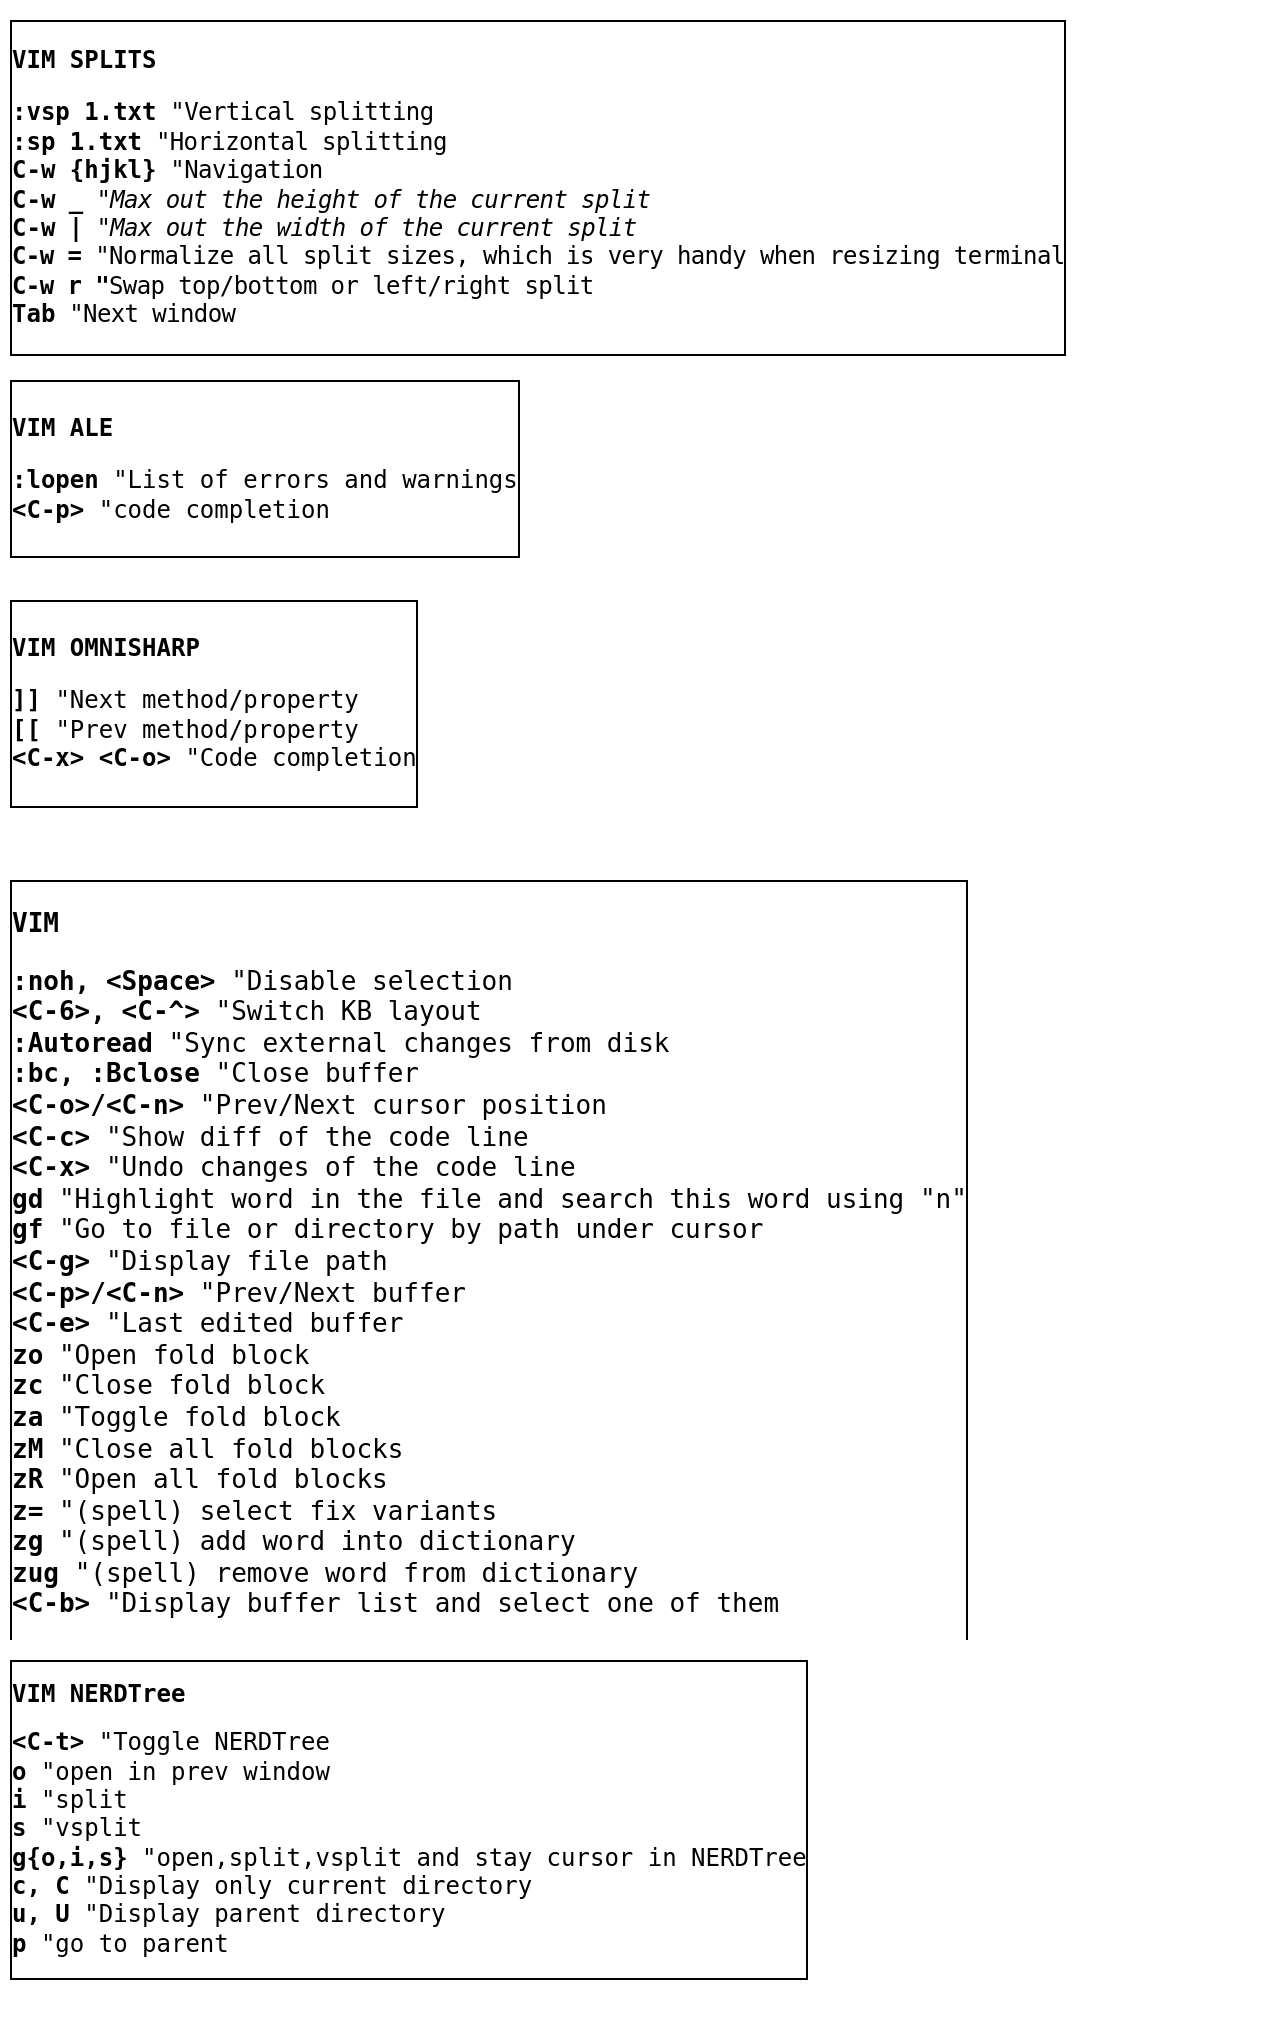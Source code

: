 <mxfile version="13.10.4" type="github">
  <diagram id="zsasw6si1hnA-dcXNO2p" name="Page-1">
    <mxGraphModel dx="990" dy="610" grid="1" gridSize="10" guides="1" tooltips="1" connect="1" arrows="1" fold="1" page="1" pageScale="1" pageWidth="827" pageHeight="1169" math="0" shadow="0">
      <root>
        <mxCell id="0" />
        <mxCell id="1" parent="0" />
        <mxCell id="ozXyOQtT3zi1J_VsEqZR-3" value="&lt;p&gt;&lt;font style=&quot;font-size: 12px&quot;&gt;&lt;b&gt;VIM SPLITS&lt;/b&gt;&lt;/font&gt;&lt;/p&gt;&lt;p&gt;&lt;b&gt;:vsp 1.txt&lt;/b&gt;&lt;span style=&quot;font-weight: normal ; letter-spacing: -0.3px&quot;&gt; &quot;Vertical splitting&lt;br&gt;&lt;/span&gt;&lt;b&gt;:sp 1.txt&lt;/b&gt;&lt;span style=&quot;letter-spacing: -0.3px ; font-weight: normal&quot;&gt; &quot;Horizontal splitting&lt;br&gt;&lt;/span&gt;&lt;b&gt;C-w {hjkl}&lt;/b&gt;&lt;span style=&quot;font-weight: 400 ; letter-spacing: -0.3px&quot;&gt; &quot;Navigation&lt;br&gt;&lt;/span&gt;&lt;b&gt;C-&lt;span class=&quot;p&quot; style=&quot;letter-spacing: -0.3px ; box-sizing: inherit&quot;&gt;w&lt;/span&gt;&lt;span style=&quot;letter-spacing: -0.3px&quot;&gt; _&lt;/span&gt;&lt;/b&gt;&lt;span style=&quot;letter-spacing: -0.3px&quot;&gt; &lt;/span&gt;&lt;span style=&quot;letter-spacing: -0.3px ; font-weight: 400&quot;&gt;&quot;&lt;/span&gt;&lt;i&gt;&lt;span style=&quot;font-weight: 400 ; letter-spacing: -0.3px&quot;&gt;Max out the height of the current split&lt;br&gt;&lt;/span&gt;&lt;/i&gt;&lt;b&gt;C-&lt;span class=&quot;p&quot; style=&quot;letter-spacing: -0.3px ; box-sizing: inherit&quot;&gt;w&lt;/span&gt;&lt;span style=&quot;letter-spacing: -0.3px&quot;&gt; &lt;/span&gt;&lt;span class=&quot;p&quot; style=&quot;letter-spacing: -0.3px ; box-sizing: inherit&quot;&gt;|&lt;/span&gt;&lt;/b&gt;&lt;span class=&quot;p&quot; style=&quot;letter-spacing: -0.3px ; font-weight: normal ; box-sizing: inherit&quot;&gt; &lt;/span&gt;&lt;span style=&quot;letter-spacing: -0.3px ; font-weight: 400&quot;&gt;&lt;i&gt;&quot;Max out the width of the current split&lt;br&gt;&lt;/i&gt;&lt;/span&gt;&lt;font style=&quot;letter-spacing: -0.3px ; font-size: 12px&quot;&gt;&lt;b&gt;C-&lt;span class=&quot;p&quot; style=&quot;box-sizing: inherit&quot;&gt;w&lt;/span&gt; &lt;span class=&quot;p&quot; style=&quot;box-sizing: inherit&quot;&gt;=&lt;/span&gt;&lt;/b&gt;&lt;span class=&quot;p&quot; style=&quot;box-sizing: inherit&quot;&gt; &lt;/span&gt;&lt;/font&gt;&lt;span style=&quot;letter-spacing: -0.3px&quot;&gt;&lt;span style=&quot;font-weight: normal&quot;&gt;&quot;Normalize all split sizes, which is very handy when resizing terminal&lt;/span&gt;&lt;span style=&quot;font-weight: 400&quot;&gt;&lt;br&gt;&lt;/span&gt;&lt;/span&gt;&lt;font style=&quot;letter-spacing: -0.3px ; font-weight: normal ; font-size: 12px&quot;&gt;&lt;b&gt;C-&lt;/b&gt;&lt;span class=&quot;p&quot; style=&quot;box-sizing: inherit&quot;&gt;&lt;b&gt;w&lt;/b&gt;&lt;/span&gt;&lt;b&gt; r &quot;&lt;/b&gt;&lt;/font&gt;&lt;span style=&quot;font-weight: normal ; letter-spacing: -0.3px&quot;&gt;Swap top/bottom or left/right split&lt;br&gt;&lt;/span&gt;&lt;b&gt;Tab&lt;/b&gt;&lt;span style=&quot;letter-spacing: -0.3px ; font-weight: normal&quot;&gt;&amp;nbsp;&quot;Next window&lt;/span&gt;&lt;/p&gt;" style="text;html=1;spacing=5;padding=5;whiteSpace=wrap;overflow=hidden;rounded=0;fontFamily=monospace;labelBackgroundColor=#ffffff;labelBorderColor=#000000;" parent="1" vertex="1">
          <mxGeometry x="10" y="10" width="630" height="180" as="geometry" />
        </mxCell>
        <mxCell id="r09ggtFG_92BmXEbbVM_-1" style="edgeStyle=orthogonalEdgeStyle;rounded=0;orthogonalLoop=1;jettySize=auto;html=1;exitX=0.5;exitY=1;exitDx=0;exitDy=0;" parent="1" source="ozXyOQtT3zi1J_VsEqZR-3" target="ozXyOQtT3zi1J_VsEqZR-3" edge="1">
          <mxGeometry relative="1" as="geometry" />
        </mxCell>
        <mxCell id="r09ggtFG_92BmXEbbVM_-2" value="&lt;p style=&quot;line-height: 80%&quot;&gt;&lt;/p&gt;&lt;p style=&quot;font-size: 13px&quot;&gt;&lt;font style=&quot;font-size: 13px&quot;&gt;&lt;b&gt;VIM&lt;/b&gt;&lt;/font&gt;&lt;/p&gt;&lt;p style=&quot;font-size: 13px&quot;&gt;&lt;font style=&quot;font-size: 13px&quot;&gt;&lt;b&gt;:noh, &amp;lt;Space&amp;gt; &lt;/b&gt;&lt;/font&gt;&lt;font style=&quot;font-size: 13px ; font-weight: normal&quot;&gt;&quot;Disable selection&lt;br&gt;&lt;/font&gt;&lt;font style=&quot;font-size: 13px&quot;&gt;&lt;b&gt;&amp;lt;C-6&amp;gt;, &amp;lt;C-^&amp;gt; &lt;/b&gt;&lt;/font&gt;&lt;font style=&quot;font-size: 13px ; font-weight: normal&quot;&gt;&quot;Switch KB layout&lt;br&gt;&lt;/font&gt;&lt;font style=&quot;font-size: 13px&quot;&gt;&lt;b&gt;:Autoread &lt;/b&gt;&lt;/font&gt;&lt;font style=&quot;font-size: 13px ; font-weight: normal&quot;&gt;&quot;Sync external changes from disk&lt;/font&gt;&lt;font style=&quot;font-size: 13px ; font-weight: normal&quot;&gt;&lt;br&gt;&lt;/font&gt;&lt;font style=&quot;font-size: 13px&quot;&gt;&lt;b&gt;:bc, :Bclose &lt;/b&gt;&lt;/font&gt;&lt;font style=&quot;font-size: 13px ; font-weight: normal&quot;&gt;&quot;Close buffer&lt;br&gt;&lt;/font&gt;&lt;font style=&quot;font-size: 13px&quot;&gt;&lt;b&gt;&amp;lt;C-o&amp;gt;/&amp;lt;C-n&amp;gt; &lt;/b&gt;&lt;/font&gt;&lt;font style=&quot;font-size: 13px ; font-weight: normal&quot;&gt;&quot;Prev/Next cursor position&lt;/font&gt;&lt;font style=&quot;font-size: 13px ; font-weight: normal&quot;&gt;&lt;br&gt;&lt;/font&gt;&lt;font style=&quot;font-size: 13px&quot;&gt;&lt;b&gt;&amp;lt;C-c&amp;gt; &lt;/b&gt;&lt;/font&gt;&lt;font style=&quot;font-size: 13px ; font-weight: normal&quot;&gt;&quot;Show diff of the code line&lt;br&gt;&lt;/font&gt;&lt;font style=&quot;font-size: 13px&quot;&gt;&lt;b&gt;&amp;lt;C-x&amp;gt; &lt;/b&gt;&lt;/font&gt;&lt;font style=&quot;font-size: 13px ; font-weight: normal&quot;&gt;&quot;Undo changes of the code line&lt;/font&gt;&lt;font style=&quot;font-size: 13px ; font-weight: normal&quot;&gt;&lt;br&gt;&lt;/font&gt;&lt;font style=&quot;font-size: 13px&quot;&gt;&lt;b&gt;gd &lt;/b&gt;&lt;/font&gt;&lt;font style=&quot;font-size: 13px ; font-weight: normal&quot;&gt;&quot;Highlight word in the file and search this word using &quot;n&quot;&lt;br&gt;&lt;/font&gt;&lt;font style=&quot;font-size: 13px&quot;&gt;&lt;b&gt;gf &lt;/b&gt;&lt;/font&gt;&lt;font style=&quot;font-size: 13px ; font-weight: normal&quot;&gt;&quot;Go to file or directory by path under cursor&lt;/font&gt;&lt;font style=&quot;font-size: 13px ; font-weight: normal&quot;&gt;&lt;br&gt;&lt;/font&gt;&lt;font style=&quot;font-size: 13px&quot;&gt;&lt;b&gt;&amp;lt;C-g&amp;gt; &lt;/b&gt;&lt;/font&gt;&lt;font style=&quot;font-size: 13px ; font-weight: normal&quot;&gt;&quot;Display file path&lt;/font&gt;&lt;font style=&quot;font-size: 13px ; font-weight: normal&quot;&gt;&lt;br&gt;&lt;/font&gt;&lt;font style=&quot;font-size: 13px&quot;&gt;&lt;b&gt;&amp;lt;C-p&amp;gt;/&amp;lt;C-n&amp;gt; &lt;/b&gt;&lt;/font&gt;&lt;font style=&quot;font-size: 13px ; font-weight: normal&quot;&gt;&quot;Prev/Next buffer&lt;br&gt;&lt;/font&gt;&lt;font style=&quot;font-size: 13px&quot;&gt;&lt;b&gt;&amp;lt;C-e&amp;gt; &lt;/b&gt;&lt;/font&gt;&lt;font style=&quot;font-size: 13px ; font-weight: normal&quot;&gt;&quot;Last edited buffer&lt;br&gt;&lt;/font&gt;&lt;font style=&quot;font-size: 13px&quot;&gt;&lt;b&gt;zo &lt;/b&gt;&lt;/font&gt;&lt;font style=&quot;font-size: 13px ; font-weight: normal&quot;&gt;&quot;Open fold block&lt;br&gt;&lt;/font&gt;&lt;font style=&quot;font-size: 13px&quot;&gt;&lt;b&gt;zc &lt;/b&gt;&lt;/font&gt;&lt;font style=&quot;font-size: 13px ; font-weight: normal&quot;&gt;&quot;Close fold block&lt;br&gt;&lt;b&gt;za&amp;nbsp;&lt;/b&gt;&quot;Toggle fold block&lt;br&gt;&lt;b&gt;zM&amp;nbsp;&lt;/b&gt;&quot;Close all fold blocks&lt;br&gt;&lt;b&gt;zR&amp;nbsp;&lt;/b&gt;&quot;Open all fold blocks&lt;br&gt;&lt;/font&gt;&lt;font style=&quot;font-size: 13px&quot;&gt;&lt;b&gt;z= &lt;/b&gt;&lt;/font&gt;&lt;font style=&quot;font-size: 13px ; font-weight: normal&quot;&gt;&quot;(spell) select fix variants&lt;br&gt;&lt;/font&gt;&lt;font style=&quot;font-size: 13px&quot;&gt;&lt;b&gt;zg &lt;/b&gt;&lt;/font&gt;&lt;font style=&quot;font-size: 13px ; font-weight: normal&quot;&gt;&quot;(spell) add word into dictionary&lt;br&gt;&lt;/font&gt;&lt;font style=&quot;font-size: 13px&quot;&gt;&lt;b&gt;zug &lt;/b&gt;&lt;/font&gt;&lt;font style=&quot;font-size: 13px ; font-weight: normal&quot;&gt;&quot;(spell) remove word from dictionary&lt;br&gt;&lt;/font&gt;&lt;font style=&quot;font-size: 13px&quot;&gt;&lt;b&gt;&amp;lt;C-b&amp;gt; &lt;/b&gt;&lt;/font&gt;&lt;font style=&quot;font-size: 13px ; font-weight: normal&quot;&gt;&quot;Display buffer list and select one of them&lt;/font&gt;&lt;/p&gt;&lt;p&gt;&lt;/p&gt;" style="text;html=1;spacing=5;padding=5;whiteSpace=wrap;overflow=hidden;rounded=0;fontFamily=monospace;labelBackgroundColor=#ffffff;labelBorderColor=#000000;" parent="1" vertex="1">
          <mxGeometry x="10" y="440" width="580" height="390" as="geometry" />
        </mxCell>
        <mxCell id="r09ggtFG_92BmXEbbVM_-3" value="&lt;h1&gt;&lt;p style=&quot;font-size: 12px&quot;&gt;&lt;b&gt;VIM ALE&lt;/b&gt;&lt;/p&gt;&lt;p style=&quot;font-size: 12px&quot;&gt;:lopen&lt;span style=&quot;font-weight: normal&quot;&gt;&amp;nbsp;&quot;List of errors and warnings&lt;/span&gt;&lt;br&gt;&amp;lt;C-p&amp;gt;&lt;span style=&quot;font-weight: normal&quot;&gt; &quot;code completion&lt;/span&gt;&lt;/p&gt;&lt;/h1&gt;" style="text;html=1;spacing=5;padding=5;whiteSpace=wrap;overflow=hidden;rounded=0;fontFamily=monospace;labelBackgroundColor=#ffffff;labelBorderColor=#000000;" parent="1" vertex="1">
          <mxGeometry x="10" y="190" width="630" height="110" as="geometry" />
        </mxCell>
        <mxCell id="r09ggtFG_92BmXEbbVM_-4" value="&lt;h1 style=&quot;font-size: 14px&quot;&gt;&lt;div style=&quot;font-size: 12px&quot;&gt;VIM NERDTree&lt;/div&gt;&lt;/h1&gt;&lt;h1 style=&quot;font-size: 14px&quot;&gt;&lt;div style=&quot;font-size: 12px&quot;&gt;&amp;lt;C-t&amp;gt;&lt;span style=&quot;font-weight: normal&quot;&gt; &quot;Toggle NERDTree&lt;/span&gt;&lt;br&gt;o &lt;span style=&quot;font-weight: normal&quot;&gt;&quot;open in prev window&lt;/span&gt;&lt;/div&gt;&lt;div style=&quot;font-size: 12px&quot;&gt;i &lt;span style=&quot;font-weight: normal&quot;&gt;&quot;split&lt;/span&gt;&lt;/div&gt;&lt;div style=&quot;font-size: 12px&quot;&gt;s &lt;span style=&quot;font-weight: normal&quot;&gt;&quot;vsplit&lt;/span&gt;&lt;/div&gt;&lt;div style=&quot;font-size: 12px&quot;&gt;g{o,i,s}&lt;span style=&quot;font-weight: normal&quot;&gt;&amp;nbsp;&quot;open,split,vsplit and stay cursor in NERDTree&lt;/span&gt;&lt;/div&gt;&lt;div style=&quot;font-size: 12px&quot;&gt;c, C&lt;span style=&quot;font-weight: normal&quot;&gt;&amp;nbsp;&quot;Display only current directory&lt;/span&gt;&lt;/div&gt;&lt;div style=&quot;font-size: 12px&quot;&gt;u, U&lt;span style=&quot;font-weight: normal&quot;&gt;&amp;nbsp;&quot;Display parent directory&lt;/span&gt;&lt;/div&gt;&lt;div style=&quot;font-size: 12px&quot;&gt;p&lt;span style=&quot;font-weight: normal&quot;&gt;&amp;nbsp;&quot;go to parent&lt;/span&gt;&lt;/div&gt;&lt;/h1&gt;" style="text;html=1;spacing=5;padding=5;whiteSpace=wrap;overflow=hidden;rounded=0;fontFamily=monospace;labelBackgroundColor=#ffffff;labelBorderColor=#000000;" parent="1" vertex="1">
          <mxGeometry x="10" y="830" width="630" height="200" as="geometry" />
        </mxCell>
        <mxCell id="Mw7nq_PF2TeKlL-I8GQI-1" value="&lt;h1&gt;&lt;p style=&quot;font-size: 12px&quot;&gt;&lt;b&gt;VIM OMNISHARP&lt;/b&gt;&lt;/p&gt;&lt;p style=&quot;font-size: 12px&quot;&gt;]] &lt;span style=&quot;font-weight: normal&quot;&gt;&quot;Next method/property&lt;/span&gt;&lt;br&gt;[[ &lt;span style=&quot;font-weight: normal&quot;&gt;&quot;Prev method/property&lt;/span&gt;&lt;br&gt;&amp;lt;C-x&amp;gt; &amp;lt;C-o&amp;gt;&lt;span style=&quot;font-weight: normal&quot;&gt; &quot;Code completion&lt;/span&gt;&lt;/p&gt;&lt;/h1&gt;" style="text;html=1;spacing=5;padding=5;whiteSpace=wrap;overflow=hidden;rounded=0;fontFamily=monospace;labelBackgroundColor=#ffffff;labelBorderColor=#000000;" vertex="1" parent="1">
          <mxGeometry x="10" y="300" width="630" height="120" as="geometry" />
        </mxCell>
      </root>
    </mxGraphModel>
  </diagram>
</mxfile>
